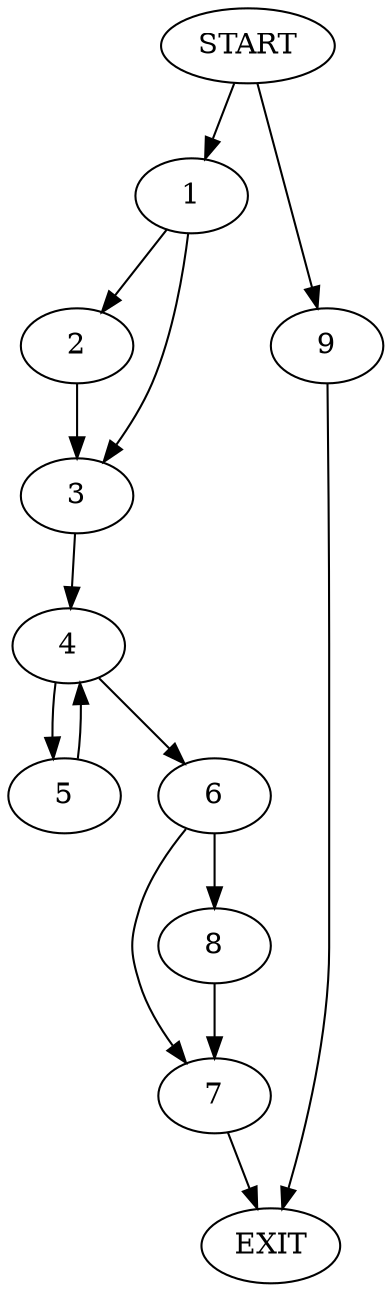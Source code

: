digraph {
0 [label="START"]
10 [label="EXIT"]
0 -> 1
1 -> 2
1 -> 3
3 -> 4
2 -> 3
4 -> 5
4 -> 6
5 -> 4
6 -> 7
6 -> 8
8 -> 7
7 -> 10
0 -> 9
9 -> 10
}
